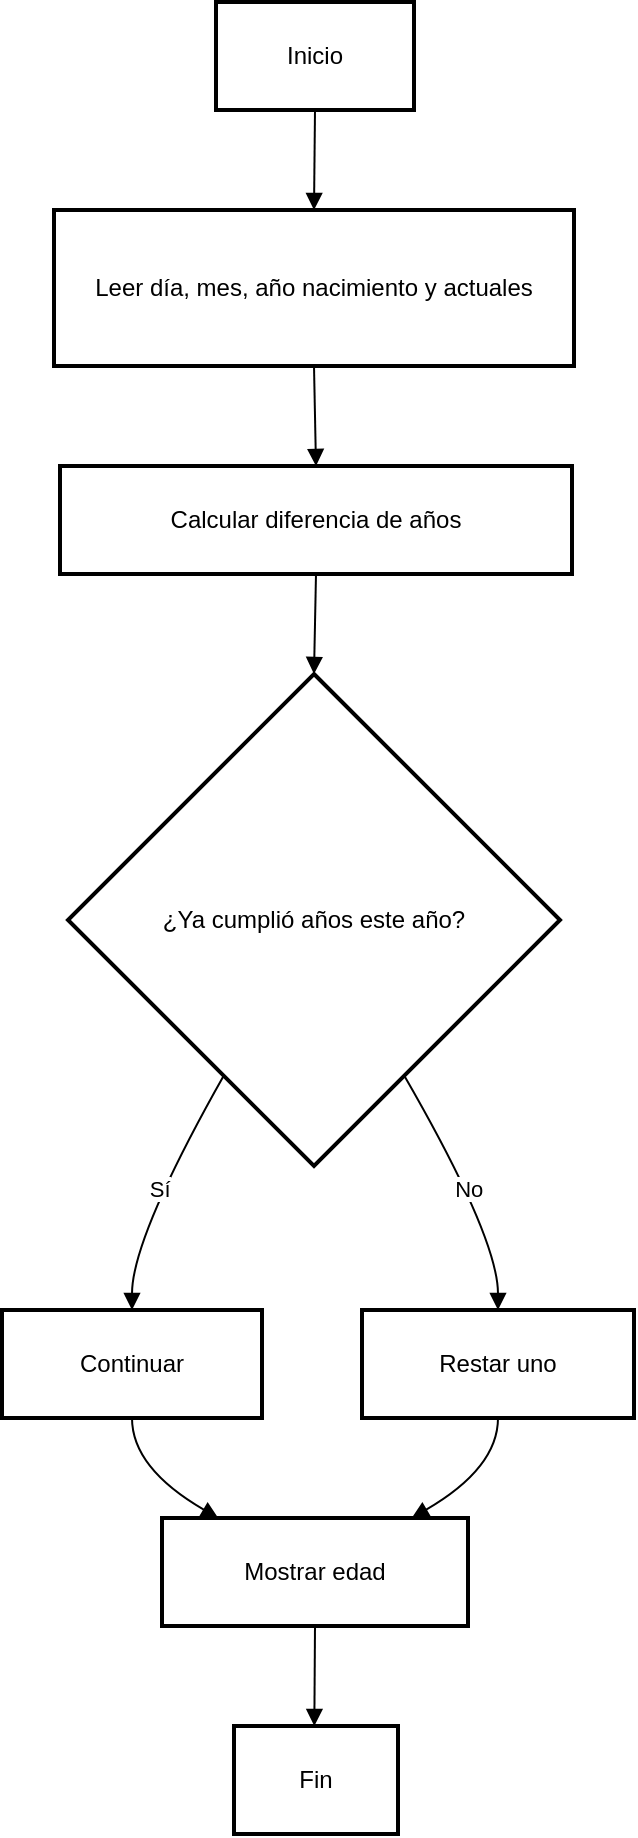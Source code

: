 <mxfile version="27.1.5">
  <diagram name="Page-1" id="eLYFbcHn8P-jBDp0SppX">
    <mxGraphModel>
      <root>
        <mxCell id="0" />
        <mxCell id="1" parent="0" />
        <mxCell id="2" value="Inicio" style="whiteSpace=wrap;strokeWidth=2;" vertex="1" parent="1">
          <mxGeometry x="115" y="8" width="99" height="54" as="geometry" />
        </mxCell>
        <mxCell id="3" value="Leer día, mes, año nacimiento y actuales" style="whiteSpace=wrap;strokeWidth=2;" vertex="1" parent="1">
          <mxGeometry x="34" y="112" width="260" height="78" as="geometry" />
        </mxCell>
        <mxCell id="4" value="Calcular diferencia de años" style="whiteSpace=wrap;strokeWidth=2;" vertex="1" parent="1">
          <mxGeometry x="37" y="240" width="256" height="54" as="geometry" />
        </mxCell>
        <mxCell id="5" value="¿Ya cumplió años este año?" style="rhombus;strokeWidth=2;whiteSpace=wrap;" vertex="1" parent="1">
          <mxGeometry x="41" y="344" width="246" height="246" as="geometry" />
        </mxCell>
        <mxCell id="6" value="Continuar" style="whiteSpace=wrap;strokeWidth=2;" vertex="1" parent="1">
          <mxGeometry x="8" y="662" width="130" height="54" as="geometry" />
        </mxCell>
        <mxCell id="7" value="Restar uno" style="whiteSpace=wrap;strokeWidth=2;" vertex="1" parent="1">
          <mxGeometry x="188" y="662" width="136" height="54" as="geometry" />
        </mxCell>
        <mxCell id="8" value="Mostrar edad" style="whiteSpace=wrap;strokeWidth=2;" vertex="1" parent="1">
          <mxGeometry x="88" y="766" width="153" height="54" as="geometry" />
        </mxCell>
        <mxCell id="9" value="Fin" style="whiteSpace=wrap;strokeWidth=2;" vertex="1" parent="1">
          <mxGeometry x="124" y="870" width="82" height="54" as="geometry" />
        </mxCell>
        <mxCell id="10" value="" style="curved=1;startArrow=none;endArrow=block;exitX=0.5;exitY=1;entryX=0.5;entryY=0;" edge="1" parent="1" source="2" target="3">
          <mxGeometry relative="1" as="geometry">
            <Array as="points" />
          </mxGeometry>
        </mxCell>
        <mxCell id="11" value="" style="curved=1;startArrow=none;endArrow=block;exitX=0.5;exitY=1;entryX=0.5;entryY=0;" edge="1" parent="1" source="3" target="4">
          <mxGeometry relative="1" as="geometry">
            <Array as="points" />
          </mxGeometry>
        </mxCell>
        <mxCell id="12" value="" style="curved=1;startArrow=none;endArrow=block;exitX=0.5;exitY=1;entryX=0.5;entryY=0;" edge="1" parent="1" source="4" target="5">
          <mxGeometry relative="1" as="geometry">
            <Array as="points" />
          </mxGeometry>
        </mxCell>
        <mxCell id="13" value="Sí" style="curved=1;startArrow=none;endArrow=block;exitX=0.21;exitY=1;entryX=0.5;entryY=0.01;" edge="1" parent="1" source="5" target="6">
          <mxGeometry relative="1" as="geometry">
            <Array as="points">
              <mxPoint x="73" y="626" />
            </Array>
          </mxGeometry>
        </mxCell>
        <mxCell id="14" value="No" style="curved=1;startArrow=none;endArrow=block;exitX=0.79;exitY=1;entryX=0.5;entryY=0.01;" edge="1" parent="1" source="5" target="7">
          <mxGeometry relative="1" as="geometry">
            <Array as="points">
              <mxPoint x="256" y="626" />
            </Array>
          </mxGeometry>
        </mxCell>
        <mxCell id="15" value="" style="curved=1;startArrow=none;endArrow=block;exitX=0.5;exitY=1.01;entryX=0.19;entryY=0.01;" edge="1" parent="1" source="6" target="8">
          <mxGeometry relative="1" as="geometry">
            <Array as="points">
              <mxPoint x="73" y="741" />
            </Array>
          </mxGeometry>
        </mxCell>
        <mxCell id="16" value="" style="curved=1;startArrow=none;endArrow=block;exitX=0.5;exitY=1.01;entryX=0.81;entryY=0.01;" edge="1" parent="1" source="7" target="8">
          <mxGeometry relative="1" as="geometry">
            <Array as="points">
              <mxPoint x="256" y="741" />
            </Array>
          </mxGeometry>
        </mxCell>
        <mxCell id="17" value="" style="curved=1;startArrow=none;endArrow=block;exitX=0.5;exitY=1.01;entryX=0.49;entryY=0.01;" edge="1" parent="1" source="8" target="9">
          <mxGeometry relative="1" as="geometry">
            <Array as="points" />
          </mxGeometry>
        </mxCell>
      </root>
    </mxGraphModel>
  </diagram>
</mxfile>
